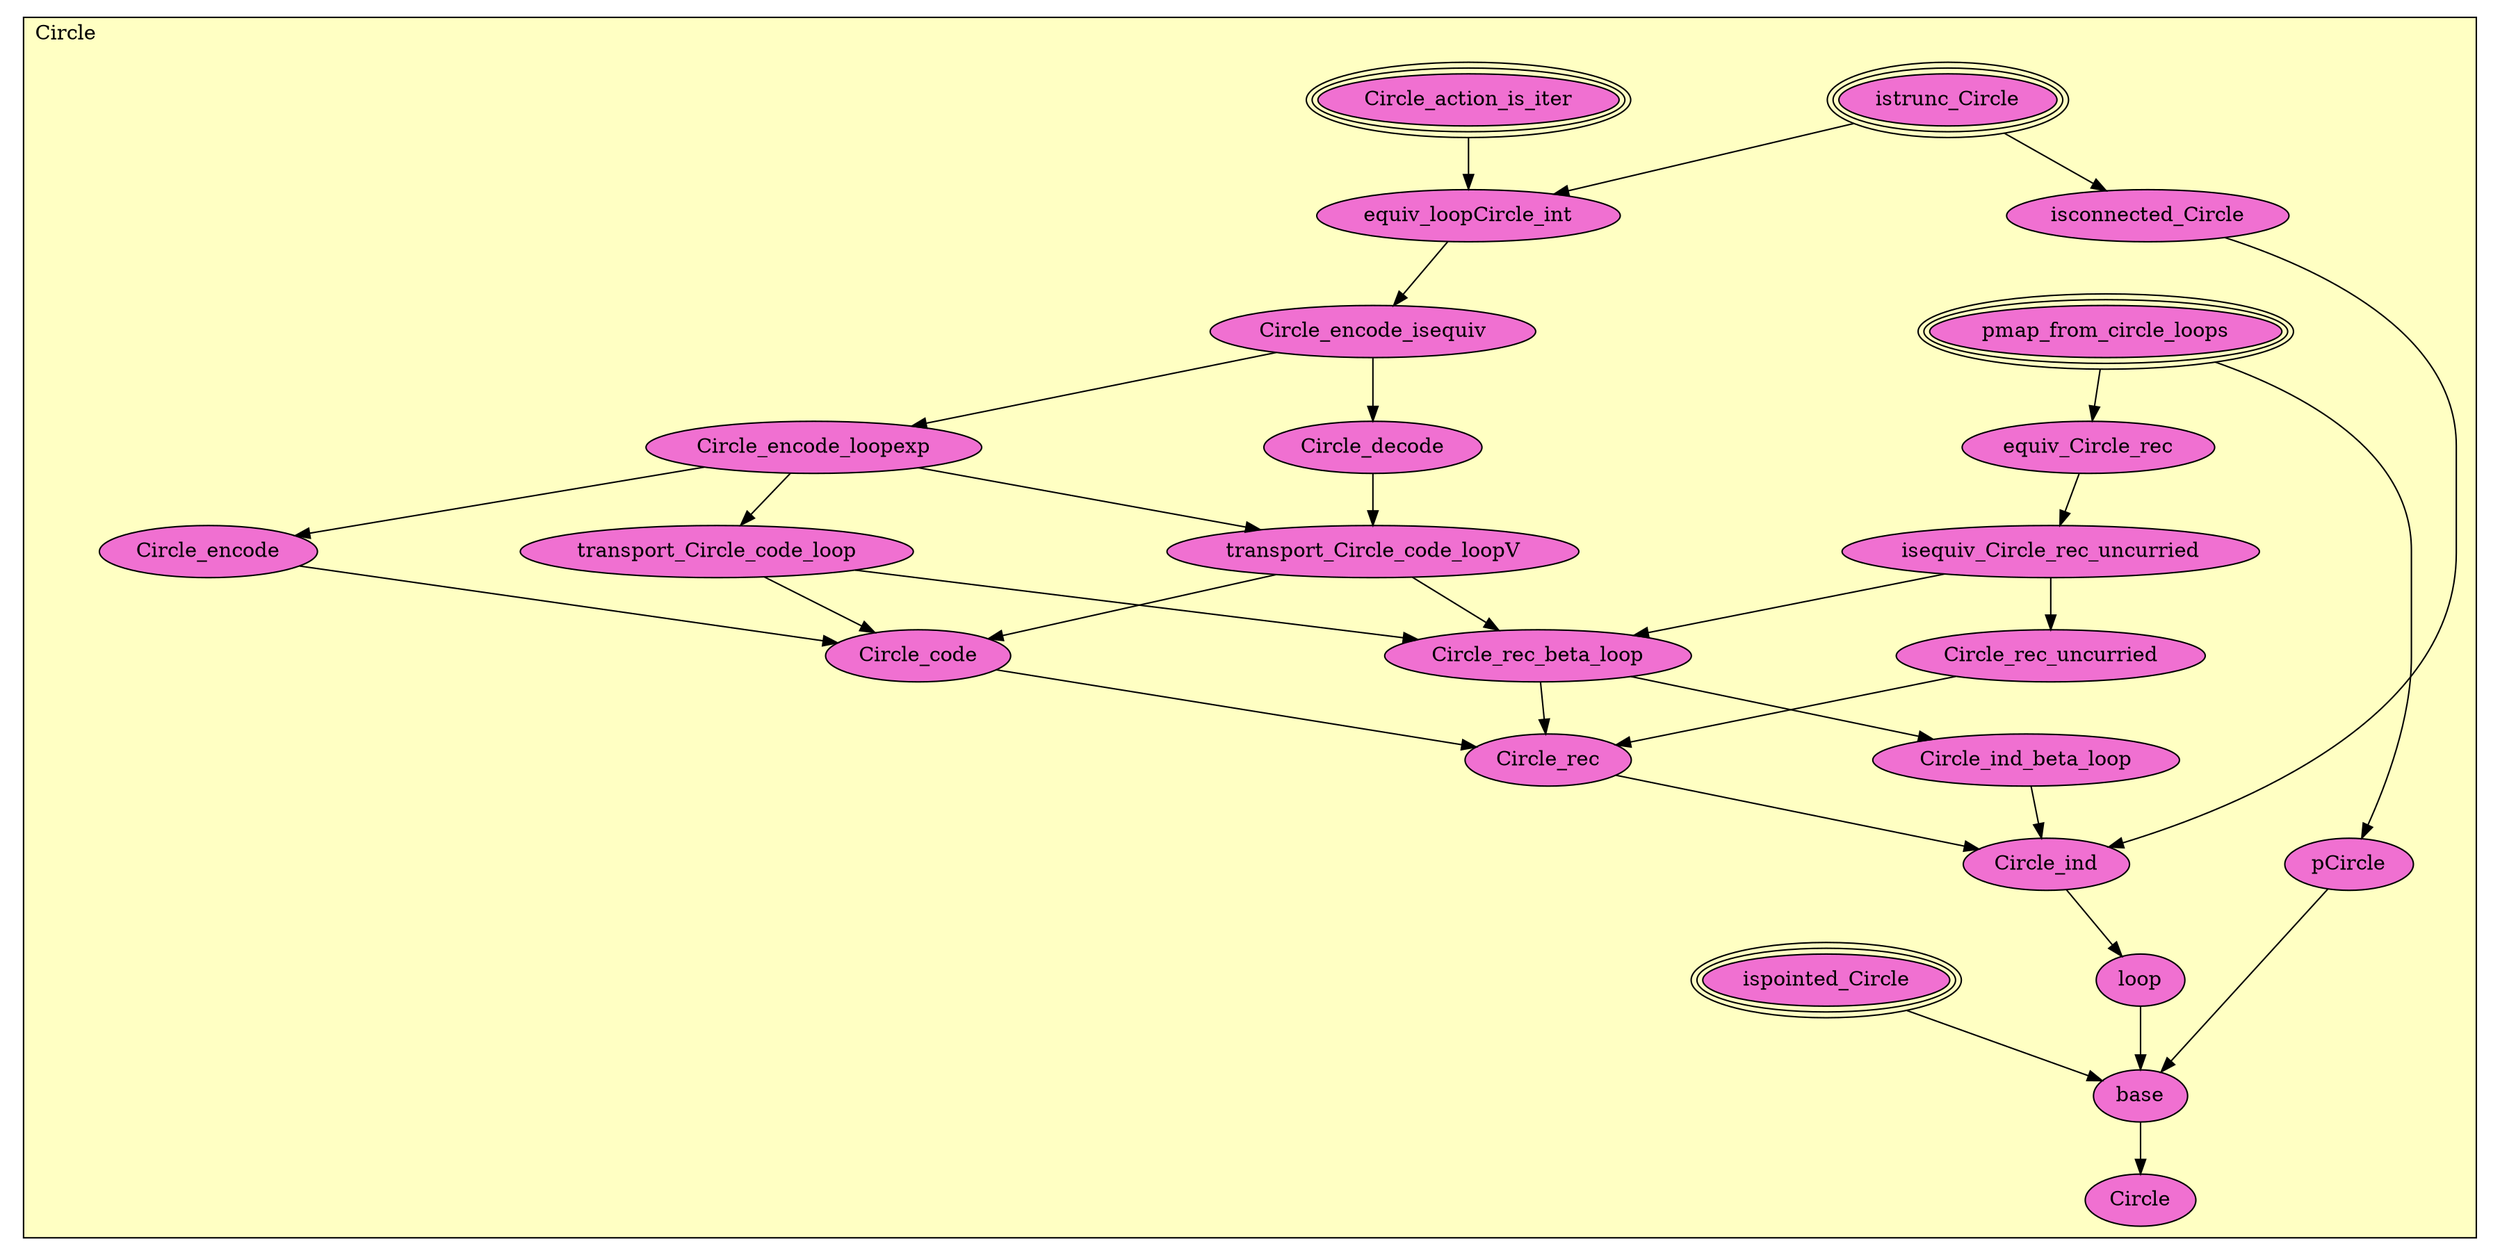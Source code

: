 digraph HoTT_Spaces_Circle {
  graph [ratio=0.5]
  node [style=filled]
Circle_pmap_from_circle_loops [label="pmap_from_circle_loops", URL=<Circle.html#pmap_from_circle_loops>, peripheries=3, fillcolor="#F070D1"] ;
Circle_equiv_Circle_rec [label="equiv_Circle_rec", URL=<Circle.html#equiv_Circle_rec>, fillcolor="#F070D1"] ;
Circle_isequiv_Circle_rec_uncurried [label="isequiv_Circle_rec_uncurried", URL=<Circle.html#isequiv_Circle_rec_uncurried>, fillcolor="#F070D1"] ;
Circle_Circle_rec_uncurried [label="Circle_rec_uncurried", URL=<Circle.html#Circle_rec_uncurried>, fillcolor="#F070D1"] ;
Circle_Circle_action_is_iter [label="Circle_action_is_iter", URL=<Circle.html#Circle_action_is_iter>, peripheries=3, fillcolor="#F070D1"] ;
Circle_istrunc_Circle [label="istrunc_Circle", URL=<Circle.html#istrunc_Circle>, peripheries=3, fillcolor="#F070D1"] ;
Circle_isconnected_Circle [label="isconnected_Circle", URL=<Circle.html#isconnected_Circle>, fillcolor="#F070D1"] ;
Circle_equiv_loopCircle_int [label="equiv_loopCircle_int", URL=<Circle.html#equiv_loopCircle_int>, fillcolor="#F070D1"] ;
Circle_Circle_encode_isequiv [label="Circle_encode_isequiv", URL=<Circle.html#Circle_encode_isequiv>, fillcolor="#F070D1"] ;
Circle_Circle_encode_loopexp [label="Circle_encode_loopexp", URL=<Circle.html#Circle_encode_loopexp>, fillcolor="#F070D1"] ;
Circle_Circle_decode [label="Circle_decode", URL=<Circle.html#Circle_decode>, fillcolor="#F070D1"] ;
Circle_Circle_encode [label="Circle_encode", URL=<Circle.html#Circle_encode>, fillcolor="#F070D1"] ;
Circle_transport_Circle_code_loopV [label="transport_Circle_code_loopV", URL=<Circle.html#transport_Circle_code_loopV>, fillcolor="#F070D1"] ;
Circle_transport_Circle_code_loop [label="transport_Circle_code_loop", URL=<Circle.html#transport_Circle_code_loop>, fillcolor="#F070D1"] ;
Circle_Circle_code [label="Circle_code", URL=<Circle.html#Circle_code>, fillcolor="#F070D1"] ;
Circle_pCircle [label="pCircle", URL=<Circle.html#pCircle>, fillcolor="#F070D1"] ;
Circle_ispointed_Circle [label="ispointed_Circle", URL=<Circle.html#ispointed_Circle>, peripheries=3, fillcolor="#F070D1"] ;
Circle_Circle_rec_beta_loop [label="Circle_rec_beta_loop", URL=<Circle.html#Circle_rec_beta_loop>, fillcolor="#F070D1"] ;
Circle_Circle_rec [label="Circle_rec", URL=<Circle.html#Circle_rec>, fillcolor="#F070D1"] ;
Circle_Circle_ind_beta_loop [label="Circle_ind_beta_loop", URL=<Circle.html#Circle_ind_beta_loop>, fillcolor="#F070D1"] ;
Circle_Circle_ind [label="Circle_ind", URL=<Circle.html#Circle_ind>, fillcolor="#F070D1"] ;
Circle_loop [label="loop", URL=<Circle.html#loop>, fillcolor="#F070D1"] ;
Circle_base [label="base", URL=<Circle.html#base>, fillcolor="#F070D1"] ;
Circle_Circle [label="Circle", URL=<Circle.html#Circle>, fillcolor="#F070D1"] ;
  Circle_pmap_from_circle_loops -> Circle_equiv_Circle_rec [] ;
  Circle_pmap_from_circle_loops -> Circle_pCircle [] ;
  Circle_equiv_Circle_rec -> Circle_isequiv_Circle_rec_uncurried [] ;
  Circle_isequiv_Circle_rec_uncurried -> Circle_Circle_rec_uncurried [] ;
  Circle_isequiv_Circle_rec_uncurried -> Circle_Circle_rec_beta_loop [] ;
  Circle_Circle_rec_uncurried -> Circle_Circle_rec [] ;
  Circle_Circle_action_is_iter -> Circle_equiv_loopCircle_int [] ;
  Circle_istrunc_Circle -> Circle_isconnected_Circle [] ;
  Circle_istrunc_Circle -> Circle_equiv_loopCircle_int [] ;
  Circle_isconnected_Circle -> Circle_Circle_ind [] ;
  Circle_equiv_loopCircle_int -> Circle_Circle_encode_isequiv [] ;
  Circle_Circle_encode_isequiv -> Circle_Circle_encode_loopexp [] ;
  Circle_Circle_encode_isequiv -> Circle_Circle_decode [] ;
  Circle_Circle_encode_loopexp -> Circle_Circle_encode [] ;
  Circle_Circle_encode_loopexp -> Circle_transport_Circle_code_loopV [] ;
  Circle_Circle_encode_loopexp -> Circle_transport_Circle_code_loop [] ;
  Circle_Circle_decode -> Circle_transport_Circle_code_loopV [] ;
  Circle_Circle_encode -> Circle_Circle_code [] ;
  Circle_transport_Circle_code_loopV -> Circle_Circle_code [] ;
  Circle_transport_Circle_code_loopV -> Circle_Circle_rec_beta_loop [] ;
  Circle_transport_Circle_code_loop -> Circle_Circle_code [] ;
  Circle_transport_Circle_code_loop -> Circle_Circle_rec_beta_loop [] ;
  Circle_Circle_code -> Circle_Circle_rec [] ;
  Circle_pCircle -> Circle_base [] ;
  Circle_ispointed_Circle -> Circle_base [] ;
  Circle_Circle_rec_beta_loop -> Circle_Circle_rec [] ;
  Circle_Circle_rec_beta_loop -> Circle_Circle_ind_beta_loop [] ;
  Circle_Circle_rec -> Circle_Circle_ind [] ;
  Circle_Circle_ind_beta_loop -> Circle_Circle_ind [] ;
  Circle_Circle_ind -> Circle_loop [] ;
  Circle_loop -> Circle_base [] ;
  Circle_base -> Circle_Circle [] ;
subgraph cluster_Circle { label="Circle"; fillcolor="#FFFFC3"; labeljust=l; style=filled 
Circle_Circle; Circle_base; Circle_loop; Circle_Circle_ind; Circle_Circle_ind_beta_loop; Circle_Circle_rec; Circle_Circle_rec_beta_loop; Circle_ispointed_Circle; Circle_pCircle; Circle_Circle_code; Circle_transport_Circle_code_loop; Circle_transport_Circle_code_loopV; Circle_Circle_encode; Circle_Circle_decode; Circle_Circle_encode_loopexp; Circle_Circle_encode_isequiv; Circle_equiv_loopCircle_int; Circle_isconnected_Circle; Circle_istrunc_Circle; Circle_Circle_action_is_iter; Circle_Circle_rec_uncurried; Circle_isequiv_Circle_rec_uncurried; Circle_equiv_Circle_rec; Circle_pmap_from_circle_loops; };
} /* END */
